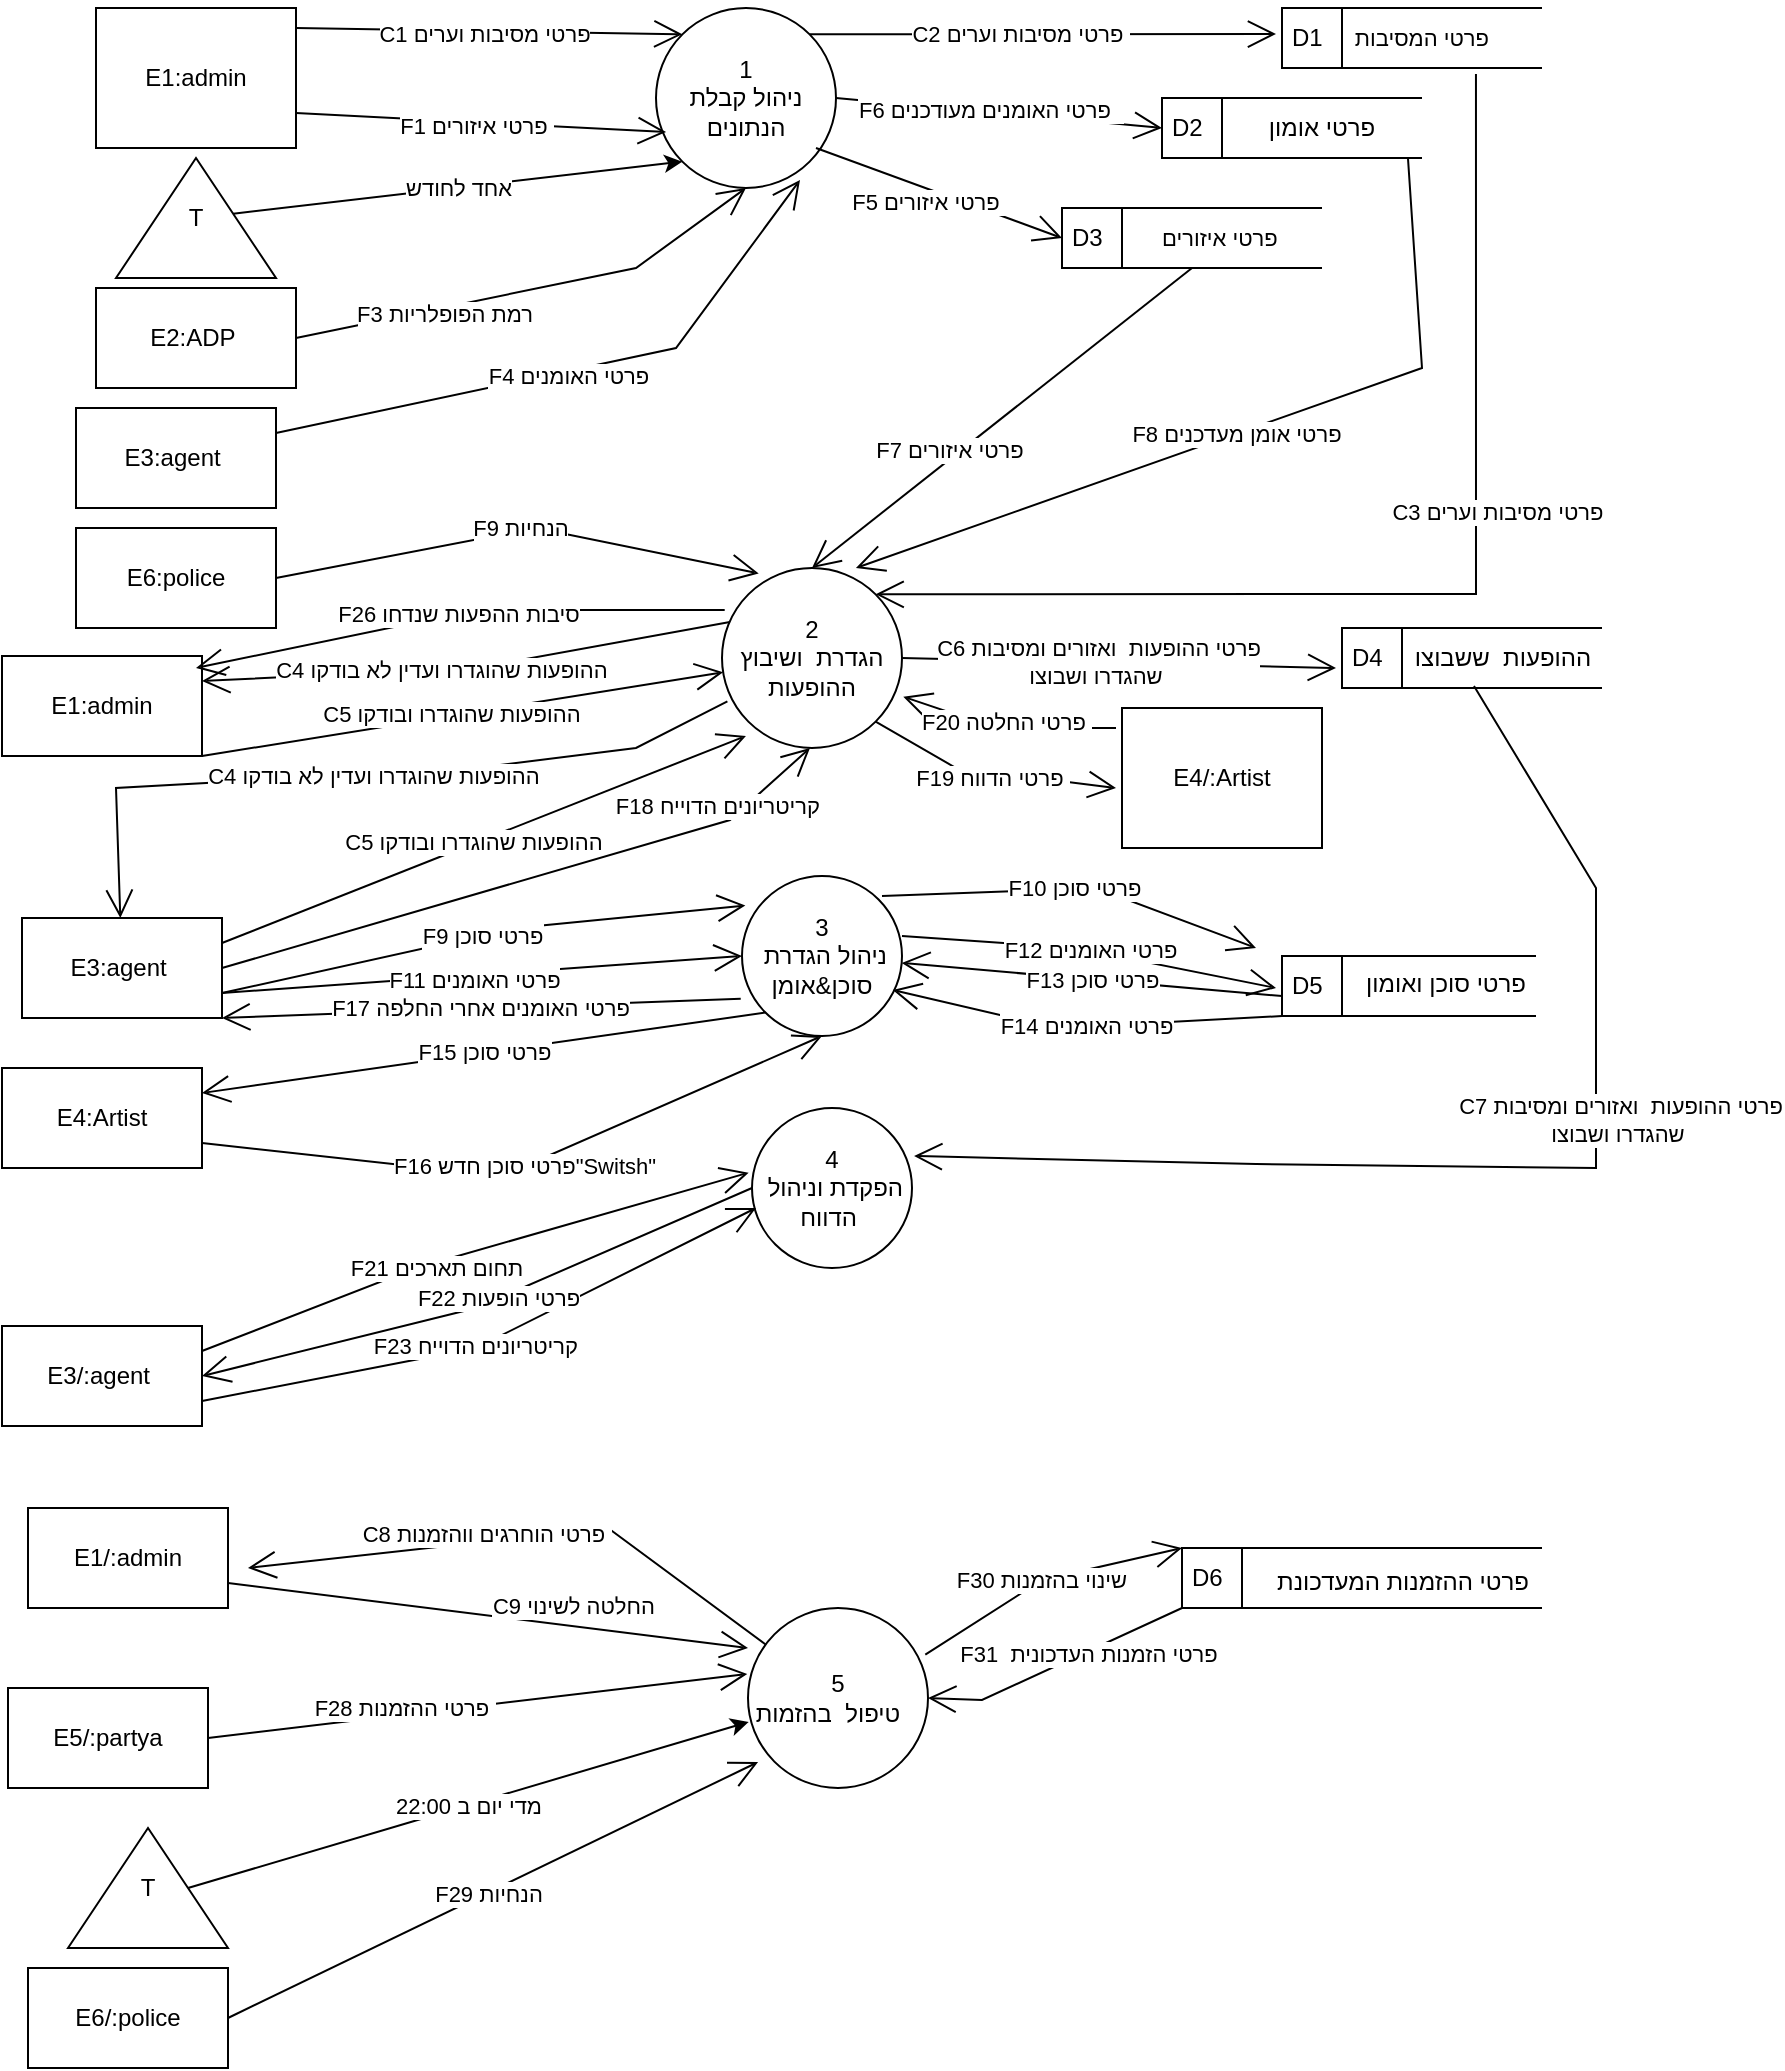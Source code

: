 <mxfile version="21.2.8" type="device">
  <diagram name="Page-1" id="LoCD6YoONjNRBznMingp">
    <mxGraphModel dx="2027" dy="763" grid="1" gridSize="10" guides="1" tooltips="1" connect="1" arrows="1" fold="1" page="1" pageScale="1" pageWidth="827" pageHeight="1169" math="0" shadow="0">
      <root>
        <mxCell id="0" />
        <mxCell id="1" parent="0" />
        <mxCell id="N2T1iUw28egidDGyfOAY-4" value="E1:admin" style="html=1;dashed=0;whiteSpace=wrap;" parent="1" vertex="1">
          <mxGeometry x="-817" y="344" width="100" height="50" as="geometry" />
        </mxCell>
        <mxCell id="N2T1iUw28egidDGyfOAY-6" value="E3:agent&lt;span style=&quot;white-space: pre;&quot;&gt; &lt;/span&gt;" style="html=1;dashed=0;whiteSpace=wrap;" parent="1" vertex="1">
          <mxGeometry x="-807" y="475" width="100" height="50" as="geometry" />
        </mxCell>
        <mxCell id="N2T1iUw28egidDGyfOAY-8" value="E4/:Artist" style="html=1;dashed=0;whiteSpace=wrap;" parent="1" vertex="1">
          <mxGeometry x="-257" y="370" width="100" height="70" as="geometry" />
        </mxCell>
        <mxCell id="N2T1iUw28egidDGyfOAY-10" value="E6:police" style="html=1;dashed=0;whiteSpace=wrap;" parent="1" vertex="1">
          <mxGeometry x="-780" y="280" width="100" height="50" as="geometry" />
        </mxCell>
        <mxCell id="N2T1iUw28egidDGyfOAY-11" value="" style="endArrow=open;endFill=1;endSize=12;html=1;rounded=0;entryX=0;entryY=0.5;entryDx=0;entryDy=0;exitX=1;exitY=0.75;exitDx=0;exitDy=0;" parent="1" source="N2T1iUw28egidDGyfOAY-6" target="p6-aWCcqPT14QumifLpz-1" edge="1">
          <mxGeometry width="160" relative="1" as="geometry">
            <mxPoint x="-717" y="474" as="sourcePoint" />
            <mxPoint x="-504" y="506" as="targetPoint" />
            <Array as="points" />
          </mxGeometry>
        </mxCell>
        <mxCell id="N2T1iUw28egidDGyfOAY-29" value="F11 פרטי האומנים" style="edgeLabel;html=1;align=center;verticalAlign=middle;resizable=0;points=[];" parent="N2T1iUw28egidDGyfOAY-11" vertex="1" connectable="0">
          <mxGeometry x="-0.036" y="-1" relative="1" as="geometry">
            <mxPoint y="1" as="offset" />
          </mxGeometry>
        </mxCell>
        <mxCell id="N2T1iUw28egidDGyfOAY-13" value="" style="endArrow=open;endFill=1;endSize=12;html=1;rounded=0;exitX=1;exitY=0.5;exitDx=0;exitDy=0;entryX=0.204;entryY=0.03;entryDx=0;entryDy=0;entryPerimeter=0;" parent="1" source="N2T1iUw28egidDGyfOAY-10" target="N2T1iUw28egidDGyfOAY-17" edge="1">
          <mxGeometry width="160" relative="1" as="geometry">
            <mxPoint x="-697" y="823.5" as="sourcePoint" />
            <mxPoint x="-430" y="290" as="targetPoint" />
            <Array as="points">
              <mxPoint x="-550" y="280" />
            </Array>
          </mxGeometry>
        </mxCell>
        <mxCell id="N2T1iUw28egidDGyfOAY-34" value="F9 הנחיות" style="edgeLabel;html=1;align=center;verticalAlign=middle;resizable=0;points=[];" parent="N2T1iUw28egidDGyfOAY-13" vertex="1" connectable="0">
          <mxGeometry x="0.018" y="3" relative="1" as="geometry">
            <mxPoint y="1" as="offset" />
          </mxGeometry>
        </mxCell>
        <mxCell id="N2T1iUw28egidDGyfOAY-14" value="F19 פרטי הדווח&amp;nbsp;" style="endArrow=open;endFill=1;endSize=12;html=1;rounded=0;exitX=1;exitY=1;exitDx=0;exitDy=0;" parent="1" source="N2T1iUw28egidDGyfOAY-17" edge="1">
          <mxGeometry x="0.022" y="-3" width="160" relative="1" as="geometry">
            <mxPoint x="-517" y="704" as="sourcePoint" />
            <mxPoint x="-260" y="410" as="targetPoint" />
            <Array as="points">
              <mxPoint x="-340" y="400" />
            </Array>
            <mxPoint as="offset" />
          </mxGeometry>
        </mxCell>
        <mxCell id="N2T1iUw28egidDGyfOAY-17" value="2&lt;br&gt;הגדרת &amp;nbsp;ושיבוץ ההופעות" style="shape=ellipse;html=1;dashed=0;whiteSpace=wrap;aspect=fixed;perimeter=ellipsePerimeter;" parent="1" vertex="1">
          <mxGeometry x="-457" y="300" width="90" height="90" as="geometry" />
        </mxCell>
        <mxCell id="N2T1iUw28egidDGyfOAY-35" value="F28 פרטי ההזמנות&amp;nbsp;" style="endArrow=open;endFill=1;endSize=12;html=1;rounded=0;entryX=-0.004;entryY=0.366;entryDx=0;entryDy=0;entryPerimeter=0;" parent="1" target="N2T1iUw28egidDGyfOAY-63" edge="1">
          <mxGeometry x="-0.267" y="3" width="160" relative="1" as="geometry">
            <mxPoint x="-714" y="885" as="sourcePoint" />
            <mxPoint x="-354" y="770" as="targetPoint" />
            <Array as="points" />
            <mxPoint as="offset" />
          </mxGeometry>
        </mxCell>
        <mxCell id="N2T1iUw28egidDGyfOAY-41" value="" style="endArrow=open;endFill=1;endSize=12;html=1;rounded=0;" parent="1" edge="1">
          <mxGeometry width="160" relative="1" as="geometry">
            <mxPoint x="-367" y="345" as="sourcePoint" />
            <mxPoint x="-150" y="350" as="targetPoint" />
            <Array as="points" />
          </mxGeometry>
        </mxCell>
        <mxCell id="N2T1iUw28egidDGyfOAY-93" value="C6 פרטי ההופעות&amp;nbsp; ואזורים ומסיבות&lt;br&gt;&amp;nbsp;שהגדרו ושבוצו&lt;span style=&quot;&quot;&gt; &lt;/span&gt;&amp;nbsp;" style="edgeLabel;html=1;align=center;verticalAlign=middle;resizable=0;points=[];" parent="N2T1iUw28egidDGyfOAY-41" vertex="1" connectable="0">
          <mxGeometry x="-0.215" y="-1" relative="1" as="geometry">
            <mxPoint x="13" y="-1" as="offset" />
          </mxGeometry>
        </mxCell>
        <mxCell id="N2T1iUw28egidDGyfOAY-42" value="D4" style="html=1;dashed=0;whiteSpace=wrap;shape=mxgraph.dfd.dataStoreID;align=left;spacingLeft=3;points=[[0,0],[0.5,0],[1,0],[0,0.5],[1,0.5],[0,1],[0.5,1],[1,1]];" parent="1" vertex="1">
          <mxGeometry x="-147" y="330" width="130" height="30" as="geometry" />
        </mxCell>
        <mxCell id="N2T1iUw28egidDGyfOAY-44" value="&lt;span style=&quot;font-weight: normal;&quot;&gt;ההופעות&amp;nbsp; ששבוצו&lt;/span&gt;" style="text;align=center;fontStyle=1;verticalAlign=middle;spacingLeft=3;spacingRight=3;strokeColor=none;rotatable=0;points=[[0,0.5],[1,0.5]];portConstraint=eastwest;html=1;" parent="1" vertex="1">
          <mxGeometry x="-107" y="332" width="80" height="26" as="geometry" />
        </mxCell>
        <mxCell id="N2T1iUw28egidDGyfOAY-48" value="" style="line;strokeWidth=1;fillColor=none;align=left;verticalAlign=middle;spacingTop=-1;spacingLeft=3;spacingRight=3;rotatable=0;labelPosition=right;points=[];portConstraint=eastwest;strokeColor=inherit;" parent="1" vertex="1">
          <mxGeometry x="-707" y="475" height="8" as="geometry" />
        </mxCell>
        <mxCell id="N2T1iUw28egidDGyfOAY-51" value="4&lt;br&gt;&amp;nbsp;הפקדת וניהול הדווח&amp;nbsp;" style="shape=ellipse;html=1;dashed=0;whiteSpace=wrap;aspect=fixed;perimeter=ellipsePerimeter;" parent="1" vertex="1">
          <mxGeometry x="-442" y="570" width="80" height="80" as="geometry" />
        </mxCell>
        <mxCell id="N2T1iUw28egidDGyfOAY-52" value="E3/:agent&lt;span style=&quot;white-space: pre;&quot;&gt; &lt;/span&gt;" style="html=1;dashed=0;whiteSpace=wrap;" parent="1" vertex="1">
          <mxGeometry x="-817" y="679" width="100" height="50" as="geometry" />
        </mxCell>
        <mxCell id="N2T1iUw28egidDGyfOAY-53" value="F23 קריטריונים הדוייח&amp;nbsp;" style="endArrow=open;endFill=1;endSize=12;html=1;rounded=0;exitX=1;exitY=0.75;exitDx=0;exitDy=0;" parent="1" source="N2T1iUw28egidDGyfOAY-52" edge="1">
          <mxGeometry x="-0.046" width="160" relative="1" as="geometry">
            <mxPoint x="-710" y="710" as="sourcePoint" />
            <mxPoint x="-440" y="620" as="targetPoint" />
            <Array as="points">
              <mxPoint x="-580" y="690" />
            </Array>
            <mxPoint as="offset" />
          </mxGeometry>
        </mxCell>
        <mxCell id="N2T1iUw28egidDGyfOAY-63" value="5&lt;br&gt;טיפול &amp;nbsp;בהזמות &amp;nbsp;&amp;nbsp;" style="shape=ellipse;html=1;dashed=0;whiteSpace=wrap;aspect=fixed;perimeter=ellipsePerimeter;" parent="1" vertex="1">
          <mxGeometry x="-444" y="820" width="90" height="90" as="geometry" />
        </mxCell>
        <mxCell id="N2T1iUw28egidDGyfOAY-64" value="E6/:police" style="html=1;dashed=0;whiteSpace=wrap;" parent="1" vertex="1">
          <mxGeometry x="-804" y="1000" width="100" height="50" as="geometry" />
        </mxCell>
        <mxCell id="N2T1iUw28egidDGyfOAY-66" value="" style="endArrow=open;endFill=1;endSize=12;html=1;rounded=0;exitX=1;exitY=0.5;exitDx=0;exitDy=0;entryX=0.056;entryY=0.856;entryDx=0;entryDy=0;entryPerimeter=0;" parent="1" source="N2T1iUw28egidDGyfOAY-64" target="N2T1iUw28egidDGyfOAY-63" edge="1">
          <mxGeometry width="160" relative="1" as="geometry">
            <mxPoint x="-674" y="990" as="sourcePoint" />
            <mxPoint x="-604" y="935" as="targetPoint" />
            <Array as="points" />
          </mxGeometry>
        </mxCell>
        <mxCell id="N2T1iUw28egidDGyfOAY-67" value="F29 הנחיות" style="edgeLabel;html=1;align=center;verticalAlign=middle;resizable=0;points=[];" parent="N2T1iUw28egidDGyfOAY-66" vertex="1" connectable="0">
          <mxGeometry x="-0.02" y="-1" relative="1" as="geometry">
            <mxPoint y="-1" as="offset" />
          </mxGeometry>
        </mxCell>
        <mxCell id="N2T1iUw28egidDGyfOAY-71" value="C8 פרטי הוחרגים ווהזמנות&amp;nbsp;" style="endArrow=open;endFill=1;endSize=12;html=1;rounded=0;" parent="1" source="N2T1iUw28egidDGyfOAY-63" edge="1">
          <mxGeometry x="0.128" y="-5" width="160" relative="1" as="geometry">
            <mxPoint x="-704" y="790" as="sourcePoint" />
            <mxPoint x="-694" y="800" as="targetPoint" />
            <mxPoint x="-1" y="1" as="offset" />
            <Array as="points">
              <mxPoint x="-514" y="780" />
            </Array>
          </mxGeometry>
        </mxCell>
        <mxCell id="N2T1iUw28egidDGyfOAY-75" value="D6" style="html=1;dashed=0;whiteSpace=wrap;shape=mxgraph.dfd.dataStoreID;align=left;spacingLeft=3;points=[[0,0],[0.5,0],[1,0],[0,0.5],[1,0.5],[0,1],[0.5,1],[1,1]];" parent="1" vertex="1">
          <mxGeometry x="-227" y="790" width="180" height="30" as="geometry" />
        </mxCell>
        <mxCell id="N2T1iUw28egidDGyfOAY-77" value="&lt;span style=&quot;font-weight: 400;&quot;&gt;&amp;nbsp;פרטי ההזמנות המעדכונת&amp;nbsp;&lt;/span&gt;" style="text;align=center;fontStyle=1;verticalAlign=middle;spacingLeft=3;spacingRight=3;strokeColor=none;rotatable=0;points=[[0,0.5],[1,0.5]];portConstraint=eastwest;html=1;" parent="1" vertex="1">
          <mxGeometry x="-187" y="794" width="140" height="26" as="geometry" />
        </mxCell>
        <mxCell id="N2T1iUw28egidDGyfOAY-79" value="F30 שינוי בהזמנות&amp;nbsp;" style="endArrow=open;endFill=1;endSize=12;html=1;rounded=0;entryX=0;entryY=0;entryDx=0;entryDy=0;exitX=0.985;exitY=0.259;exitDx=0;exitDy=0;exitPerimeter=0;" parent="1" source="N2T1iUw28egidDGyfOAY-63" target="N2T1iUw28egidDGyfOAY-75" edge="1">
          <mxGeometry width="160" relative="1" as="geometry">
            <mxPoint x="-404" y="860" as="sourcePoint" />
            <mxPoint x="-304" y="1000" as="targetPoint" />
            <Array as="points">
              <mxPoint x="-297" y="806" />
            </Array>
          </mxGeometry>
        </mxCell>
        <mxCell id="N2T1iUw28egidDGyfOAY-84" value="C9 החלטה לשינוי&amp;nbsp;" style="endArrow=open;endFill=1;endSize=12;html=1;rounded=0;exitX=1;exitY=0.75;exitDx=0;exitDy=0;entryX=0;entryY=0.222;entryDx=0;entryDy=0;entryPerimeter=0;" parent="1" source="qbLqcum838saRyOhB_f3-7" target="N2T1iUw28egidDGyfOAY-63" edge="1">
          <mxGeometry x="0.333" y="10" width="160" relative="1" as="geometry">
            <mxPoint x="-224" y="790" as="sourcePoint" />
            <mxPoint x="-514" y="830" as="targetPoint" />
            <Array as="points" />
            <mxPoint as="offset" />
          </mxGeometry>
        </mxCell>
        <mxCell id="N2T1iUw28egidDGyfOAY-149" value="" style="endArrow=open;endFill=1;endSize=12;html=1;rounded=0;entryX=1;entryY=0.5;entryDx=0;entryDy=0;exitX=0;exitY=1;exitDx=0;exitDy=0;" parent="1" source="N2T1iUw28egidDGyfOAY-75" target="N2T1iUw28egidDGyfOAY-63" edge="1">
          <mxGeometry width="160" relative="1" as="geometry">
            <mxPoint x="-254" y="860" as="sourcePoint" />
            <mxPoint x="-684" y="1090" as="targetPoint" />
            <Array as="points">
              <mxPoint x="-327" y="866" />
            </Array>
          </mxGeometry>
        </mxCell>
        <mxCell id="N2T1iUw28egidDGyfOAY-150" value="F31&amp;nbsp; פרטי הזמנות העדכונית" style="edgeLabel;html=1;align=center;verticalAlign=middle;resizable=0;points=[];" parent="N2T1iUw28egidDGyfOAY-149" vertex="1" connectable="0">
          <mxGeometry x="-0.235" y="1" relative="1" as="geometry">
            <mxPoint as="offset" />
          </mxGeometry>
        </mxCell>
        <mxCell id="qbLqcum838saRyOhB_f3-6" value="E5/:partya" style="html=1;dashed=0;whiteSpace=wrap;" parent="1" vertex="1">
          <mxGeometry x="-814" y="860" width="100" height="50" as="geometry" />
        </mxCell>
        <mxCell id="qbLqcum838saRyOhB_f3-7" value="E1/:admin" style="html=1;dashed=0;whiteSpace=wrap;" parent="1" vertex="1">
          <mxGeometry x="-804" y="770" width="100" height="50" as="geometry" />
        </mxCell>
        <mxCell id="qbLqcum838saRyOhB_f3-12" value="" style="endArrow=open;endFill=1;endSize=12;html=1;rounded=0;exitX=0.03;exitY=0.741;exitDx=0;exitDy=0;exitPerimeter=0;" parent="1" source="N2T1iUw28egidDGyfOAY-17" target="N2T1iUw28egidDGyfOAY-6" edge="1">
          <mxGeometry x="-0.0" width="160" relative="1" as="geometry">
            <mxPoint x="-460" y="360" as="sourcePoint" />
            <mxPoint x="-707" y="464" as="targetPoint" />
            <Array as="points">
              <mxPoint x="-500" y="390" />
              <mxPoint x="-580" y="400" />
              <mxPoint x="-760" y="410" />
            </Array>
            <mxPoint as="offset" />
          </mxGeometry>
        </mxCell>
        <mxCell id="suvCpf5QZivgFpeuIAjY-24" value="C4 ההופעות שהוגדרו ועדין לא בודקו&amp;nbsp;" style="edgeLabel;html=1;align=center;verticalAlign=middle;resizable=0;points=[];" parent="qbLqcum838saRyOhB_f3-12" vertex="1" connectable="0">
          <mxGeometry x="-0.032" y="1" relative="1" as="geometry">
            <mxPoint as="offset" />
          </mxGeometry>
        </mxCell>
        <mxCell id="p6-aWCcqPT14QumifLpz-1" value="3&lt;br&gt;&amp;nbsp;ניהול הגדרת סוכן&amp;amp;אומן" style="shape=ellipse;html=1;dashed=0;whiteSpace=wrap;aspect=fixed;perimeter=ellipsePerimeter;" parent="1" vertex="1">
          <mxGeometry x="-447" y="454" width="80" height="80" as="geometry" />
        </mxCell>
        <mxCell id="p6-aWCcqPT14QumifLpz-2" value="D5" style="html=1;dashed=0;whiteSpace=wrap;shape=mxgraph.dfd.dataStoreID;align=left;spacingLeft=3;points=[[0,0],[0.5,0],[1,0],[0,0.5],[1,0.5],[0,1],[0.5,1],[1,1]];" parent="1" vertex="1">
          <mxGeometry x="-177" y="494" width="127" height="30" as="geometry" />
        </mxCell>
        <mxCell id="p6-aWCcqPT14QumifLpz-3" value="פרטי סוכן ואומון" style="text;whiteSpace=wrap;html=1;" parent="1" vertex="1">
          <mxGeometry x="-137" y="494" width="110" height="40" as="geometry" />
        </mxCell>
        <mxCell id="p6-aWCcqPT14QumifLpz-4" value="F12 פרטי האומנים" style="endArrow=open;endFill=1;endSize=12;html=1;rounded=0;" parent="1" edge="1">
          <mxGeometry width="160" relative="1" as="geometry">
            <mxPoint x="-367" y="484" as="sourcePoint" />
            <mxPoint x="-180" y="510" as="targetPoint" />
            <Array as="points">
              <mxPoint x="-280" y="490" />
            </Array>
          </mxGeometry>
        </mxCell>
        <mxCell id="p6-aWCcqPT14QumifLpz-6" value="F13 פרטי סוכן" style="endArrow=open;endFill=1;endSize=12;html=1;rounded=0;" parent="1" target="p6-aWCcqPT14QumifLpz-1" edge="1">
          <mxGeometry width="160" relative="1" as="geometry">
            <mxPoint x="-177" y="514" as="sourcePoint" />
            <mxPoint x="-17" y="514" as="targetPoint" />
          </mxGeometry>
        </mxCell>
        <mxCell id="p6-aWCcqPT14QumifLpz-7" value="E4:Artist" style="html=1;dashed=0;whiteSpace=wrap;" parent="1" vertex="1">
          <mxGeometry x="-817" y="550" width="100" height="50" as="geometry" />
        </mxCell>
        <mxCell id="p6-aWCcqPT14QumifLpz-8" value="F15 פרטי סוכן" style="endArrow=open;endFill=1;endSize=12;html=1;rounded=0;entryX=1;entryY=0.25;entryDx=0;entryDy=0;exitX=0;exitY=1;exitDx=0;exitDy=0;" parent="1" source="p6-aWCcqPT14QumifLpz-1" target="p6-aWCcqPT14QumifLpz-7" edge="1">
          <mxGeometry width="160" relative="1" as="geometry">
            <mxPoint x="-437" y="534" as="sourcePoint" />
            <mxPoint x="-267" y="534" as="targetPoint" />
          </mxGeometry>
        </mxCell>
        <mxCell id="p6-aWCcqPT14QumifLpz-9" value="F16 פרטי סוכן חדש&quot;Switsh&quot;" style="endArrow=open;endFill=1;endSize=12;html=1;rounded=0;entryX=0.5;entryY=1;entryDx=0;entryDy=0;exitX=1;exitY=0.75;exitDx=0;exitDy=0;" parent="1" source="p6-aWCcqPT14QumifLpz-7" target="p6-aWCcqPT14QumifLpz-1" edge="1">
          <mxGeometry width="160" relative="1" as="geometry">
            <mxPoint x="-717" y="624" as="sourcePoint" />
            <mxPoint x="-407" y="544" as="targetPoint" />
            <Array as="points">
              <mxPoint x="-567" y="604" />
            </Array>
          </mxGeometry>
        </mxCell>
        <mxCell id="p6-aWCcqPT14QumifLpz-10" value="F9 פרטי סוכן" style="endArrow=open;endFill=1;endSize=12;html=1;rounded=0;entryX=0.021;entryY=0.184;entryDx=0;entryDy=0;entryPerimeter=0;exitX=1;exitY=0.75;exitDx=0;exitDy=0;" parent="1" source="N2T1iUw28egidDGyfOAY-6" target="p6-aWCcqPT14QumifLpz-1" edge="1">
          <mxGeometry width="160" relative="1" as="geometry">
            <mxPoint x="-707" y="474" as="sourcePoint" />
            <mxPoint x="-547" y="474" as="targetPoint" />
            <Array as="points">
              <mxPoint x="-560" y="480" />
            </Array>
          </mxGeometry>
        </mxCell>
        <mxCell id="p6-aWCcqPT14QumifLpz-11" value="F10 פרטי סוכן" style="endArrow=open;endFill=1;endSize=12;html=1;rounded=0;" parent="1" edge="1">
          <mxGeometry x="-0.003" width="160" relative="1" as="geometry">
            <mxPoint x="-377" y="464" as="sourcePoint" />
            <mxPoint x="-190" y="490" as="targetPoint" />
            <Array as="points">
              <mxPoint x="-270" y="460" />
            </Array>
            <mxPoint as="offset" />
          </mxGeometry>
        </mxCell>
        <mxCell id="vTTa9ziqKROMKCM0IjdK-1" value="T" style="triangle;whiteSpace=wrap;html=1;direction=north;" parent="1" vertex="1">
          <mxGeometry x="-760" y="95" width="80" height="60" as="geometry" />
        </mxCell>
        <mxCell id="vTTa9ziqKROMKCM0IjdK-2" value="אחד לחודש" style="endArrow=classic;html=1;rounded=0;entryX=0;entryY=1;entryDx=0;entryDy=0;" parent="1" source="vTTa9ziqKROMKCM0IjdK-1" target="suvCpf5QZivgFpeuIAjY-1" edge="1">
          <mxGeometry width="50" height="50" relative="1" as="geometry">
            <mxPoint x="-737" y="604" as="sourcePoint" />
            <mxPoint x="-460" y="168" as="targetPoint" />
          </mxGeometry>
        </mxCell>
        <mxCell id="vTTa9ziqKROMKCM0IjdK-3" value="T" style="triangle;whiteSpace=wrap;html=1;direction=north;" parent="1" vertex="1">
          <mxGeometry x="-784" y="930" width="80" height="60" as="geometry" />
        </mxCell>
        <mxCell id="vTTa9ziqKROMKCM0IjdK-4" value="מדי יום ב 22:00" style="endArrow=classic;html=1;rounded=0;entryX=0.004;entryY=0.633;entryDx=0;entryDy=0;entryPerimeter=0;exitX=0.5;exitY=1;exitDx=0;exitDy=0;" parent="1" source="vTTa9ziqKROMKCM0IjdK-3" target="N2T1iUw28egidDGyfOAY-63" edge="1">
          <mxGeometry width="50" height="50" relative="1" as="geometry">
            <mxPoint x="-714" y="950" as="sourcePoint" />
            <mxPoint x="-664" y="900" as="targetPoint" />
          </mxGeometry>
        </mxCell>
        <mxCell id="suvCpf5QZivgFpeuIAjY-1" value="1&lt;br&gt;ניהול קבלת הנתונים" style="shape=ellipse;html=1;dashed=0;whiteSpace=wrap;aspect=fixed;perimeter=ellipsePerimeter;" parent="1" vertex="1">
          <mxGeometry x="-490" y="20" width="90" height="90" as="geometry" />
        </mxCell>
        <mxCell id="suvCpf5QZivgFpeuIAjY-2" value="E1:admin" style="html=1;dashed=0;whiteSpace=wrap;" parent="1" vertex="1">
          <mxGeometry x="-770" y="20" width="100" height="70" as="geometry" />
        </mxCell>
        <mxCell id="suvCpf5QZivgFpeuIAjY-3" value="" style="endArrow=open;endFill=1;endSize=12;html=1;rounded=0;entryX=0;entryY=0;entryDx=0;entryDy=0;" parent="1" target="suvCpf5QZivgFpeuIAjY-1" edge="1">
          <mxGeometry width="160" relative="1" as="geometry">
            <mxPoint x="-670" y="30" as="sourcePoint" />
            <mxPoint x="-480" y="30" as="targetPoint" />
            <Array as="points" />
          </mxGeometry>
        </mxCell>
        <mxCell id="suvCpf5QZivgFpeuIAjY-4" value="C1 פרטי מסיבות וערים" style="edgeLabel;html=1;align=center;verticalAlign=middle;resizable=0;points=[];" parent="suvCpf5QZivgFpeuIAjY-3" vertex="1" connectable="0">
          <mxGeometry x="0.127" y="3" relative="1" as="geometry">
            <mxPoint x="-15" y="4" as="offset" />
          </mxGeometry>
        </mxCell>
        <mxCell id="suvCpf5QZivgFpeuIAjY-5" value="D1" style="html=1;dashed=0;whiteSpace=wrap;shape=mxgraph.dfd.dataStoreID;align=left;spacingLeft=3;points=[[0,0],[0.5,0],[1,0],[0,0.5],[1,0.5],[0,1],[0.5,1],[1,1]];" parent="1" vertex="1">
          <mxGeometry x="-177" y="20" width="130" height="30" as="geometry" />
        </mxCell>
        <mxCell id="suvCpf5QZivgFpeuIAjY-6" value="" style="endArrow=open;endFill=1;endSize=12;html=1;rounded=0;exitX=1;exitY=0;exitDx=0;exitDy=0;" parent="1" source="suvCpf5QZivgFpeuIAjY-1" edge="1">
          <mxGeometry width="160" relative="1" as="geometry">
            <mxPoint x="-310" y="140" as="sourcePoint" />
            <mxPoint x="-180" y="33" as="targetPoint" />
            <Array as="points" />
          </mxGeometry>
        </mxCell>
        <mxCell id="suvCpf5QZivgFpeuIAjY-7" value="C2 פרטי מסיבות וערים&amp;nbsp;" style="edgeLabel;html=1;align=center;verticalAlign=middle;resizable=0;points=[];" parent="suvCpf5QZivgFpeuIAjY-6" vertex="1" connectable="0">
          <mxGeometry x="-0.215" y="-1" relative="1" as="geometry">
            <mxPoint x="13" y="-1" as="offset" />
          </mxGeometry>
        </mxCell>
        <mxCell id="suvCpf5QZivgFpeuIAjY-8" value="" style="endArrow=open;endFill=1;endSize=12;html=1;rounded=0;entryX=0.056;entryY=0.689;entryDx=0;entryDy=0;entryPerimeter=0;exitX=1;exitY=0.75;exitDx=0;exitDy=0;" parent="1" source="suvCpf5QZivgFpeuIAjY-2" target="suvCpf5QZivgFpeuIAjY-1" edge="1">
          <mxGeometry width="160" relative="1" as="geometry">
            <mxPoint x="-670" y="82" as="sourcePoint" />
            <mxPoint x="-490" y="70" as="targetPoint" />
            <Array as="points" />
          </mxGeometry>
        </mxCell>
        <mxCell id="suvCpf5QZivgFpeuIAjY-9" value="F1 פרטי איזורים&amp;nbsp;" style="edgeLabel;html=1;align=center;verticalAlign=middle;resizable=0;points=[];" parent="suvCpf5QZivgFpeuIAjY-8" vertex="1" connectable="0">
          <mxGeometry x="0.127" y="3" relative="1" as="geometry">
            <mxPoint x="-15" y="4" as="offset" />
          </mxGeometry>
        </mxCell>
        <mxCell id="suvCpf5QZivgFpeuIAjY-10" value="פרטי המסיבות&amp;nbsp;" style="edgeLabel;html=1;align=center;verticalAlign=middle;resizable=0;points=[];" parent="1" vertex="1" connectable="0">
          <mxGeometry x="-107" y="55" as="geometry">
            <mxPoint x="1" y="-20" as="offset" />
          </mxGeometry>
        </mxCell>
        <mxCell id="suvCpf5QZivgFpeuIAjY-11" value="" style="endArrow=open;endFill=1;endSize=12;html=1;rounded=0;entryX=0;entryY=0.5;entryDx=0;entryDy=0;" parent="1" target="suvCpf5QZivgFpeuIAjY-13" edge="1">
          <mxGeometry width="160" relative="1" as="geometry">
            <mxPoint x="-410" y="90" as="sourcePoint" />
            <mxPoint x="-200" y="100" as="targetPoint" />
            <Array as="points" />
          </mxGeometry>
        </mxCell>
        <mxCell id="suvCpf5QZivgFpeuIAjY-12" value="F5 פרטי איזורים&amp;nbsp;" style="edgeLabel;html=1;align=center;verticalAlign=middle;resizable=0;points=[];" parent="suvCpf5QZivgFpeuIAjY-11" vertex="1" connectable="0">
          <mxGeometry x="0.127" y="3" relative="1" as="geometry">
            <mxPoint x="-15" y="4" as="offset" />
          </mxGeometry>
        </mxCell>
        <mxCell id="suvCpf5QZivgFpeuIAjY-13" value="D3" style="html=1;dashed=0;whiteSpace=wrap;shape=mxgraph.dfd.dataStoreID;align=left;spacingLeft=3;points=[[0,0],[0.5,0],[1,0],[0,0.5],[1,0.5],[0,1],[0.5,1],[1,1]];" parent="1" vertex="1">
          <mxGeometry x="-287" y="120" width="130" height="30" as="geometry" />
        </mxCell>
        <mxCell id="suvCpf5QZivgFpeuIAjY-17" value="פרטי איזורים&amp;nbsp;" style="edgeLabel;html=1;align=center;verticalAlign=middle;resizable=0;points=[];" parent="1" vertex="1" connectable="0">
          <mxGeometry x="-117" y="80" as="geometry">
            <mxPoint x="-90" y="55" as="offset" />
          </mxGeometry>
        </mxCell>
        <mxCell id="suvCpf5QZivgFpeuIAjY-18" value="" style="endArrow=open;endFill=1;endSize=12;html=1;rounded=0;entryX=0.5;entryY=0;entryDx=0;entryDy=0;exitX=0.5;exitY=1;exitDx=0;exitDy=0;" parent="1" source="suvCpf5QZivgFpeuIAjY-13" target="N2T1iUw28egidDGyfOAY-17" edge="1">
          <mxGeometry width="160" relative="1" as="geometry">
            <mxPoint x="-300" y="200" as="sourcePoint" />
            <mxPoint x="-67" y="195" as="targetPoint" />
            <Array as="points" />
          </mxGeometry>
        </mxCell>
        <mxCell id="suvCpf5QZivgFpeuIAjY-19" value="F7 פרטי איזורים&amp;nbsp;" style="edgeLabel;html=1;align=center;verticalAlign=middle;resizable=0;points=[];" parent="suvCpf5QZivgFpeuIAjY-18" vertex="1" connectable="0">
          <mxGeometry x="0.127" y="3" relative="1" as="geometry">
            <mxPoint x="-15" y="4" as="offset" />
          </mxGeometry>
        </mxCell>
        <mxCell id="suvCpf5QZivgFpeuIAjY-20" value="" style="endArrow=open;endFill=1;endSize=12;html=1;rounded=0;exitX=0.746;exitY=1.1;exitDx=0;exitDy=0;exitPerimeter=0;entryX=1;entryY=0;entryDx=0;entryDy=0;" parent="1" source="suvCpf5QZivgFpeuIAjY-5" target="N2T1iUw28egidDGyfOAY-17" edge="1">
          <mxGeometry width="160" relative="1" as="geometry">
            <mxPoint x="-70" y="250" as="sourcePoint" />
            <mxPoint x="-80" y="270" as="targetPoint" />
            <Array as="points">
              <mxPoint x="-80" y="313" />
            </Array>
          </mxGeometry>
        </mxCell>
        <mxCell id="suvCpf5QZivgFpeuIAjY-21" value="C3 פרטי מסיבות וערים&amp;nbsp;" style="edgeLabel;html=1;align=center;verticalAlign=middle;resizable=0;points=[];" parent="suvCpf5QZivgFpeuIAjY-20" vertex="1" connectable="0">
          <mxGeometry x="-0.215" y="-1" relative="1" as="geometry">
            <mxPoint x="13" y="-1" as="offset" />
          </mxGeometry>
        </mxCell>
        <mxCell id="suvCpf5QZivgFpeuIAjY-22" value="" style="endArrow=open;endFill=1;endSize=12;html=1;rounded=0;entryX=1;entryY=0.25;entryDx=0;entryDy=0;exitX=0.044;exitY=0.3;exitDx=0;exitDy=0;exitPerimeter=0;" parent="1" source="N2T1iUw28egidDGyfOAY-17" target="N2T1iUw28egidDGyfOAY-4" edge="1">
          <mxGeometry x="-0.0" width="160" relative="1" as="geometry">
            <mxPoint x="-434" y="387" as="sourcePoint" />
            <mxPoint x="-707" y="468" as="targetPoint" />
            <Array as="points">
              <mxPoint x="-580" y="350" />
            </Array>
            <mxPoint as="offset" />
          </mxGeometry>
        </mxCell>
        <mxCell id="suvCpf5QZivgFpeuIAjY-27" value="C4 ההופעות שהוגדרו ועדין לא בודקו&amp;nbsp;" style="edgeLabel;html=1;align=center;verticalAlign=middle;resizable=0;points=[];" parent="suvCpf5QZivgFpeuIAjY-22" vertex="1" connectable="0">
          <mxGeometry x="0.091" relative="1" as="geometry">
            <mxPoint as="offset" />
          </mxGeometry>
        </mxCell>
        <mxCell id="suvCpf5QZivgFpeuIAjY-25" value="" style="endArrow=open;endFill=1;endSize=12;html=1;rounded=0;exitX=1;exitY=1;exitDx=0;exitDy=0;" parent="1" source="N2T1iUw28egidDGyfOAY-4" target="N2T1iUw28egidDGyfOAY-17" edge="1">
          <mxGeometry x="-0.0" width="160" relative="1" as="geometry">
            <mxPoint x="-444" y="309" as="sourcePoint" />
            <mxPoint x="-717" y="390" as="targetPoint" />
            <Array as="points" />
            <mxPoint as="offset" />
          </mxGeometry>
        </mxCell>
        <mxCell id="suvCpf5QZivgFpeuIAjY-26" value="C5 ההופעות שהוגדרו ובודקו&amp;nbsp;" style="edgeLabel;html=1;align=center;verticalAlign=middle;resizable=0;points=[];" parent="suvCpf5QZivgFpeuIAjY-25" vertex="1" connectable="0">
          <mxGeometry x="-0.032" y="1" relative="1" as="geometry">
            <mxPoint as="offset" />
          </mxGeometry>
        </mxCell>
        <mxCell id="suvCpf5QZivgFpeuIAjY-28" value="" style="endArrow=open;endFill=1;endSize=12;html=1;rounded=0;entryX=0.133;entryY=0.933;entryDx=0;entryDy=0;entryPerimeter=0;exitX=1;exitY=0.25;exitDx=0;exitDy=0;" parent="1" source="N2T1iUw28egidDGyfOAY-6" target="N2T1iUw28egidDGyfOAY-17" edge="1">
          <mxGeometry x="-0.0" width="160" relative="1" as="geometry">
            <mxPoint x="-700" y="490" as="sourcePoint" />
            <mxPoint x="-446" y="362" as="targetPoint" />
            <Array as="points" />
            <mxPoint as="offset" />
          </mxGeometry>
        </mxCell>
        <mxCell id="suvCpf5QZivgFpeuIAjY-29" value="C5 ההופעות שהוגדרו ובודקו&amp;nbsp;" style="edgeLabel;html=1;align=center;verticalAlign=middle;resizable=0;points=[];" parent="suvCpf5QZivgFpeuIAjY-28" vertex="1" connectable="0">
          <mxGeometry x="-0.032" y="1" relative="1" as="geometry">
            <mxPoint as="offset" />
          </mxGeometry>
        </mxCell>
        <mxCell id="suvCpf5QZivgFpeuIAjY-30" value="E2:ADP&lt;span style=&quot;white-space: pre;&quot;&gt; &lt;/span&gt;" style="html=1;dashed=0;whiteSpace=wrap;" parent="1" vertex="1">
          <mxGeometry x="-770" y="160" width="100" height="50" as="geometry" />
        </mxCell>
        <mxCell id="suvCpf5QZivgFpeuIAjY-31" value="" style="endArrow=open;endFill=1;endSize=12;html=1;rounded=0;entryX=0.5;entryY=1;entryDx=0;entryDy=0;exitX=1;exitY=0.5;exitDx=0;exitDy=0;" parent="1" source="suvCpf5QZivgFpeuIAjY-30" target="suvCpf5QZivgFpeuIAjY-1" edge="1">
          <mxGeometry width="160" relative="1" as="geometry">
            <mxPoint x="-490" y="190" as="sourcePoint" />
            <mxPoint x="-208" y="179" as="targetPoint" />
            <Array as="points">
              <mxPoint x="-500" y="150" />
            </Array>
          </mxGeometry>
        </mxCell>
        <mxCell id="suvCpf5QZivgFpeuIAjY-32" value="F3 רמת הפופלריות" style="edgeLabel;html=1;align=center;verticalAlign=middle;resizable=0;points=[];" parent="suvCpf5QZivgFpeuIAjY-31" vertex="1" connectable="0">
          <mxGeometry x="-0.509" y="3" relative="1" as="geometry">
            <mxPoint x="16" y="3" as="offset" />
          </mxGeometry>
        </mxCell>
        <mxCell id="suvCpf5QZivgFpeuIAjY-34" value="D2" style="html=1;dashed=0;whiteSpace=wrap;shape=mxgraph.dfd.dataStoreID;align=left;spacingLeft=3;points=[[0,0],[0.5,0],[1,0],[0,0.5],[1,0.5],[0,1],[0.5,1],[1,1]];" parent="1" vertex="1">
          <mxGeometry x="-237" y="65" width="130" height="30" as="geometry" />
        </mxCell>
        <mxCell id="suvCpf5QZivgFpeuIAjY-35" value="פרטי אומון" style="text;html=1;strokeColor=none;fillColor=none;align=center;verticalAlign=middle;whiteSpace=wrap;rounded=0;" parent="1" vertex="1">
          <mxGeometry x="-187" y="65" width="60" height="30" as="geometry" />
        </mxCell>
        <mxCell id="suvCpf5QZivgFpeuIAjY-36" value="" style="endArrow=open;endFill=1;endSize=12;html=1;rounded=0;exitX=1;exitY=0.5;exitDx=0;exitDy=0;entryX=0;entryY=0.5;entryDx=0;entryDy=0;" parent="1" source="suvCpf5QZivgFpeuIAjY-1" target="suvCpf5QZivgFpeuIAjY-34" edge="1">
          <mxGeometry width="160" relative="1" as="geometry">
            <mxPoint x="-310" y="80" as="sourcePoint" />
            <mxPoint x="-230" y="70" as="targetPoint" />
            <Array as="points" />
          </mxGeometry>
        </mxCell>
        <mxCell id="suvCpf5QZivgFpeuIAjY-37" value="F6 פרטי האומנים מעודכנים &amp;nbsp;" style="edgeLabel;html=1;align=center;verticalAlign=middle;resizable=0;points=[];" parent="suvCpf5QZivgFpeuIAjY-36" vertex="1" connectable="0">
          <mxGeometry x="-0.215" y="-1" relative="1" as="geometry">
            <mxPoint x="13" y="-1" as="offset" />
          </mxGeometry>
        </mxCell>
        <mxCell id="suvCpf5QZivgFpeuIAjY-38" value="" style="endArrow=open;endFill=1;endSize=12;html=1;rounded=0;exitX=1;exitY=0.25;exitDx=0;exitDy=0;entryX=0.8;entryY=0.956;entryDx=0;entryDy=0;entryPerimeter=0;" parent="1" source="suvCpf5QZivgFpeuIAjY-40" target="suvCpf5QZivgFpeuIAjY-1" edge="1">
          <mxGeometry width="160" relative="1" as="geometry">
            <mxPoint x="-480" y="250" as="sourcePoint" />
            <mxPoint x="-416" y="107" as="targetPoint" />
            <Array as="points">
              <mxPoint x="-480" y="190" />
            </Array>
          </mxGeometry>
        </mxCell>
        <mxCell id="suvCpf5QZivgFpeuIAjY-39" value="F4 פרטי האומנים" style="edgeLabel;html=1;align=center;verticalAlign=middle;resizable=0;points=[];" parent="suvCpf5QZivgFpeuIAjY-38" vertex="1" connectable="0">
          <mxGeometry x="-0.036" y="-1" relative="1" as="geometry">
            <mxPoint y="1" as="offset" />
          </mxGeometry>
        </mxCell>
        <mxCell id="suvCpf5QZivgFpeuIAjY-40" value="E3:agent&lt;span style=&quot;white-space: pre;&quot;&gt; &lt;/span&gt;" style="html=1;dashed=0;whiteSpace=wrap;" parent="1" vertex="1">
          <mxGeometry x="-780" y="220" width="100" height="50" as="geometry" />
        </mxCell>
        <mxCell id="suvCpf5QZivgFpeuIAjY-44" value="F8 פרטי אומן מעדכנים" style="endArrow=open;endFill=1;endSize=12;html=1;rounded=0;entryX=0.744;entryY=0;entryDx=0;entryDy=0;exitX=0.946;exitY=1;exitDx=0;exitDy=0;entryPerimeter=0;exitPerimeter=0;" parent="1" source="suvCpf5QZivgFpeuIAjY-34" target="N2T1iUw28egidDGyfOAY-17" edge="1">
          <mxGeometry x="0.005" width="160" relative="1" as="geometry">
            <mxPoint x="-200" y="220" as="sourcePoint" />
            <mxPoint x="-445" y="116" as="targetPoint" />
            <Array as="points">
              <mxPoint x="-107" y="200" />
            </Array>
            <mxPoint as="offset" />
          </mxGeometry>
        </mxCell>
        <mxCell id="suvCpf5QZivgFpeuIAjY-47" value="" style="endArrow=open;endFill=1;endSize=12;html=1;rounded=0;exitX=0.325;exitY=1.038;exitDx=0;exitDy=0;exitPerimeter=0;entryX=1.013;entryY=0.3;entryDx=0;entryDy=0;entryPerimeter=0;" parent="1" source="N2T1iUw28egidDGyfOAY-44" target="N2T1iUw28egidDGyfOAY-51" edge="1">
          <mxGeometry width="160" relative="1" as="geometry">
            <mxPoint x="-160" y="380" as="sourcePoint" />
            <mxPoint x="-270" y="580" as="targetPoint" />
            <Array as="points">
              <mxPoint x="-20" y="460" />
              <mxPoint x="-20" y="600" />
              <mxPoint x="-190" y="598" />
            </Array>
          </mxGeometry>
        </mxCell>
        <mxCell id="suvCpf5QZivgFpeuIAjY-48" value="C7 פרטי ההופעות&amp;nbsp; ואזורים ומסיבות&lt;br&gt;&amp;nbsp;שהגדרו ושבוצו&lt;span style=&quot;&quot;&gt; &lt;/span&gt;&amp;nbsp;" style="edgeLabel;html=1;align=center;verticalAlign=middle;resizable=0;points=[];" parent="suvCpf5QZivgFpeuIAjY-47" vertex="1" connectable="0">
          <mxGeometry x="-0.215" y="-1" relative="1" as="geometry">
            <mxPoint x="13" y="-1" as="offset" />
          </mxGeometry>
        </mxCell>
        <mxCell id="T0XAYBbNvRjeh07MvFfu-1" value="F14 פרטי האומנים" style="endArrow=open;endFill=1;endSize=12;html=1;rounded=0;exitX=0;exitY=1;exitDx=0;exitDy=0;entryX=0.942;entryY=0.713;entryDx=0;entryDy=0;entryPerimeter=0;" parent="1" source="p6-aWCcqPT14QumifLpz-2" target="p6-aWCcqPT14QumifLpz-1" edge="1">
          <mxGeometry width="160" relative="1" as="geometry">
            <mxPoint x="-150" y="560" as="sourcePoint" />
            <mxPoint x="-360" y="550" as="targetPoint" />
            <Array as="points">
              <mxPoint x="-290" y="530" />
            </Array>
          </mxGeometry>
        </mxCell>
        <mxCell id="T0XAYBbNvRjeh07MvFfu-2" value="F17 פרטי האומנים אחרי החלפה" style="endArrow=open;endFill=1;endSize=12;html=1;rounded=0;exitX=-0.008;exitY=0.767;exitDx=0;exitDy=0;entryX=1;entryY=1;entryDx=0;entryDy=0;exitPerimeter=0;" parent="1" source="p6-aWCcqPT14QumifLpz-1" target="N2T1iUw28egidDGyfOAY-6" edge="1">
          <mxGeometry width="160" relative="1" as="geometry">
            <mxPoint x="-167" y="534" as="sourcePoint" />
            <mxPoint x="-362" y="521" as="targetPoint" />
            <Array as="points" />
          </mxGeometry>
        </mxCell>
        <mxCell id="cBf465N1eEu5z2LR1fhA-1" value="" style="endArrow=open;endFill=1;endSize=12;html=1;rounded=0;exitX=1;exitY=0.5;exitDx=0;exitDy=0;" parent="1" source="N2T1iUw28egidDGyfOAY-6" edge="1">
          <mxGeometry x="-0.0" width="160" relative="1" as="geometry">
            <mxPoint x="-690" y="494" as="sourcePoint" />
            <mxPoint x="-413" y="390" as="targetPoint" />
            <Array as="points">
              <mxPoint x="-453" y="426" />
            </Array>
            <mxPoint as="offset" />
          </mxGeometry>
        </mxCell>
        <mxCell id="cBf465N1eEu5z2LR1fhA-2" value="F18 קריטריונים הדוייח&amp;nbsp;" style="edgeLabel;html=1;align=center;verticalAlign=middle;resizable=0;points=[];" parent="cBf465N1eEu5z2LR1fhA-1" vertex="1" connectable="0">
          <mxGeometry x="-0.032" y="1" relative="1" as="geometry">
            <mxPoint x="101" y="-37" as="offset" />
          </mxGeometry>
        </mxCell>
        <mxCell id="cBf465N1eEu5z2LR1fhA-4" value="F21 תחום תארכים" style="endArrow=open;endFill=1;endSize=12;html=1;rounded=0;entryX=-0.021;entryY=0.404;entryDx=0;entryDy=0;exitX=1;exitY=0.25;exitDx=0;exitDy=0;entryPerimeter=0;" parent="1" source="N2T1iUw28egidDGyfOAY-52" target="N2T1iUw28egidDGyfOAY-51" edge="1">
          <mxGeometry x="-0.136" y="-3" width="160" relative="1" as="geometry">
            <mxPoint x="-700" y="720" as="sourcePoint" />
            <mxPoint x="-432" y="620" as="targetPoint" />
            <Array as="points">
              <mxPoint x="-610" y="650" />
            </Array>
            <mxPoint as="offset" />
          </mxGeometry>
        </mxCell>
        <mxCell id="cBf465N1eEu5z2LR1fhA-5" value="F22 פרטי הופעות" style="endArrow=open;endFill=1;endSize=12;html=1;rounded=0;exitX=0;exitY=0.5;exitDx=0;exitDy=0;entryX=1;entryY=0.5;entryDx=0;entryDy=0;" parent="1" source="N2T1iUw28egidDGyfOAY-51" target="N2T1iUw28egidDGyfOAY-52" edge="1">
          <mxGeometry x="-0.047" width="160" relative="1" as="geometry">
            <mxPoint x="-690" y="730" as="sourcePoint" />
            <mxPoint x="-720" y="640" as="targetPoint" />
            <Array as="points">
              <mxPoint x="-580" y="670" />
            </Array>
            <mxPoint as="offset" />
          </mxGeometry>
        </mxCell>
        <mxCell id="cBf465N1eEu5z2LR1fhA-6" value="F20 פרטי החלטה&amp;nbsp;" style="endArrow=open;endFill=1;endSize=12;html=1;rounded=0;entryX=1.007;entryY=0.715;entryDx=0;entryDy=0;entryPerimeter=0;" parent="1" target="N2T1iUw28egidDGyfOAY-17" edge="1">
          <mxGeometry x="0.022" y="-3" width="160" relative="1" as="geometry">
            <mxPoint x="-260" y="380" as="sourcePoint" />
            <mxPoint x="-250" y="420" as="targetPoint" />
            <Array as="points">
              <mxPoint x="-320" y="380" />
            </Array>
            <mxPoint as="offset" />
          </mxGeometry>
        </mxCell>
        <mxCell id="cBf465N1eEu5z2LR1fhA-7" value="F26 סיבות ההפעות שנדחו" style="endArrow=open;endFill=1;endSize=12;html=1;rounded=0;exitX=0.015;exitY=0.233;exitDx=0;exitDy=0;exitPerimeter=0;" parent="1" source="N2T1iUw28egidDGyfOAY-17" edge="1">
          <mxGeometry width="160" relative="1" as="geometry">
            <mxPoint x="-150" y="330" as="sourcePoint" />
            <mxPoint x="-720" y="350" as="targetPoint" />
            <Array as="points">
              <mxPoint x="-580" y="321" />
            </Array>
          </mxGeometry>
        </mxCell>
      </root>
    </mxGraphModel>
  </diagram>
</mxfile>
